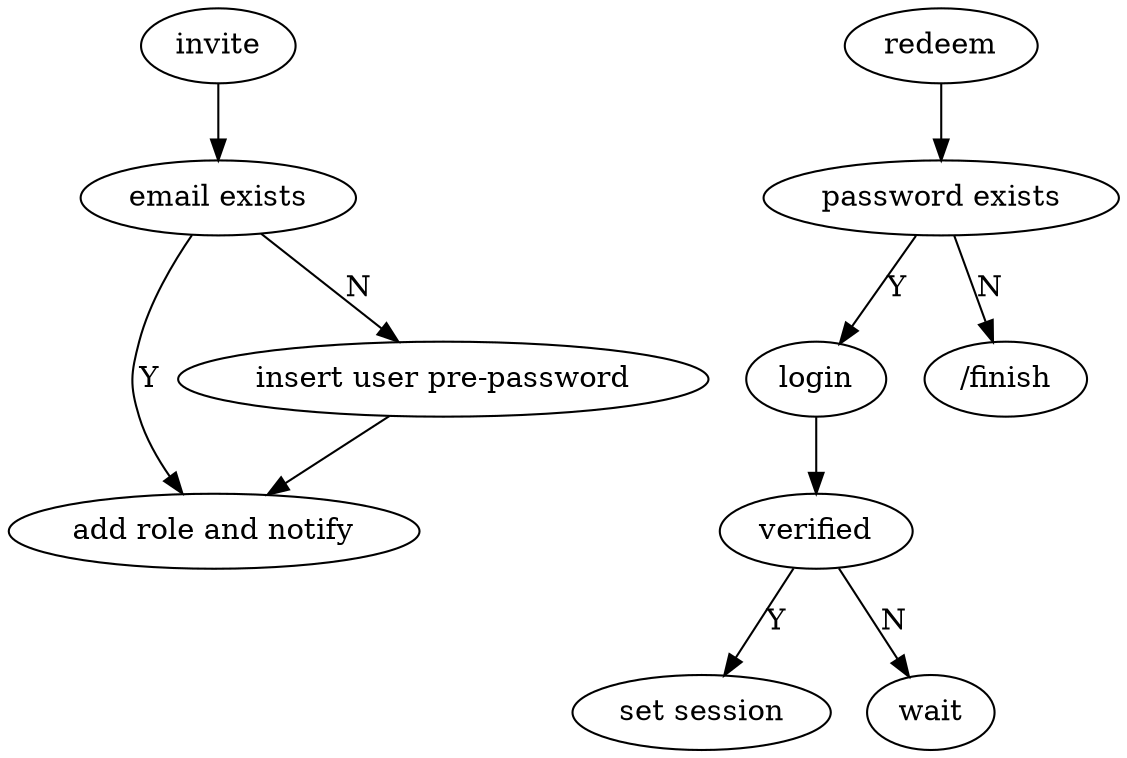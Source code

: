 digraph {
  invite -> "email exists"
  "email exists" -> "add role and notify" [label="Y"]
  "email exists" -> "insert user pre-password" [label="N"]
  "insert user pre-password" -> "add role and notify"

  login -> verified
  verified -> "set session" [label="Y"]
  verified -> wait [label="N"]

  redeem -> "password exists"
  "password exists" -> login [label="Y"]
  "password exists" -> "/finish" [label="N"]
}
